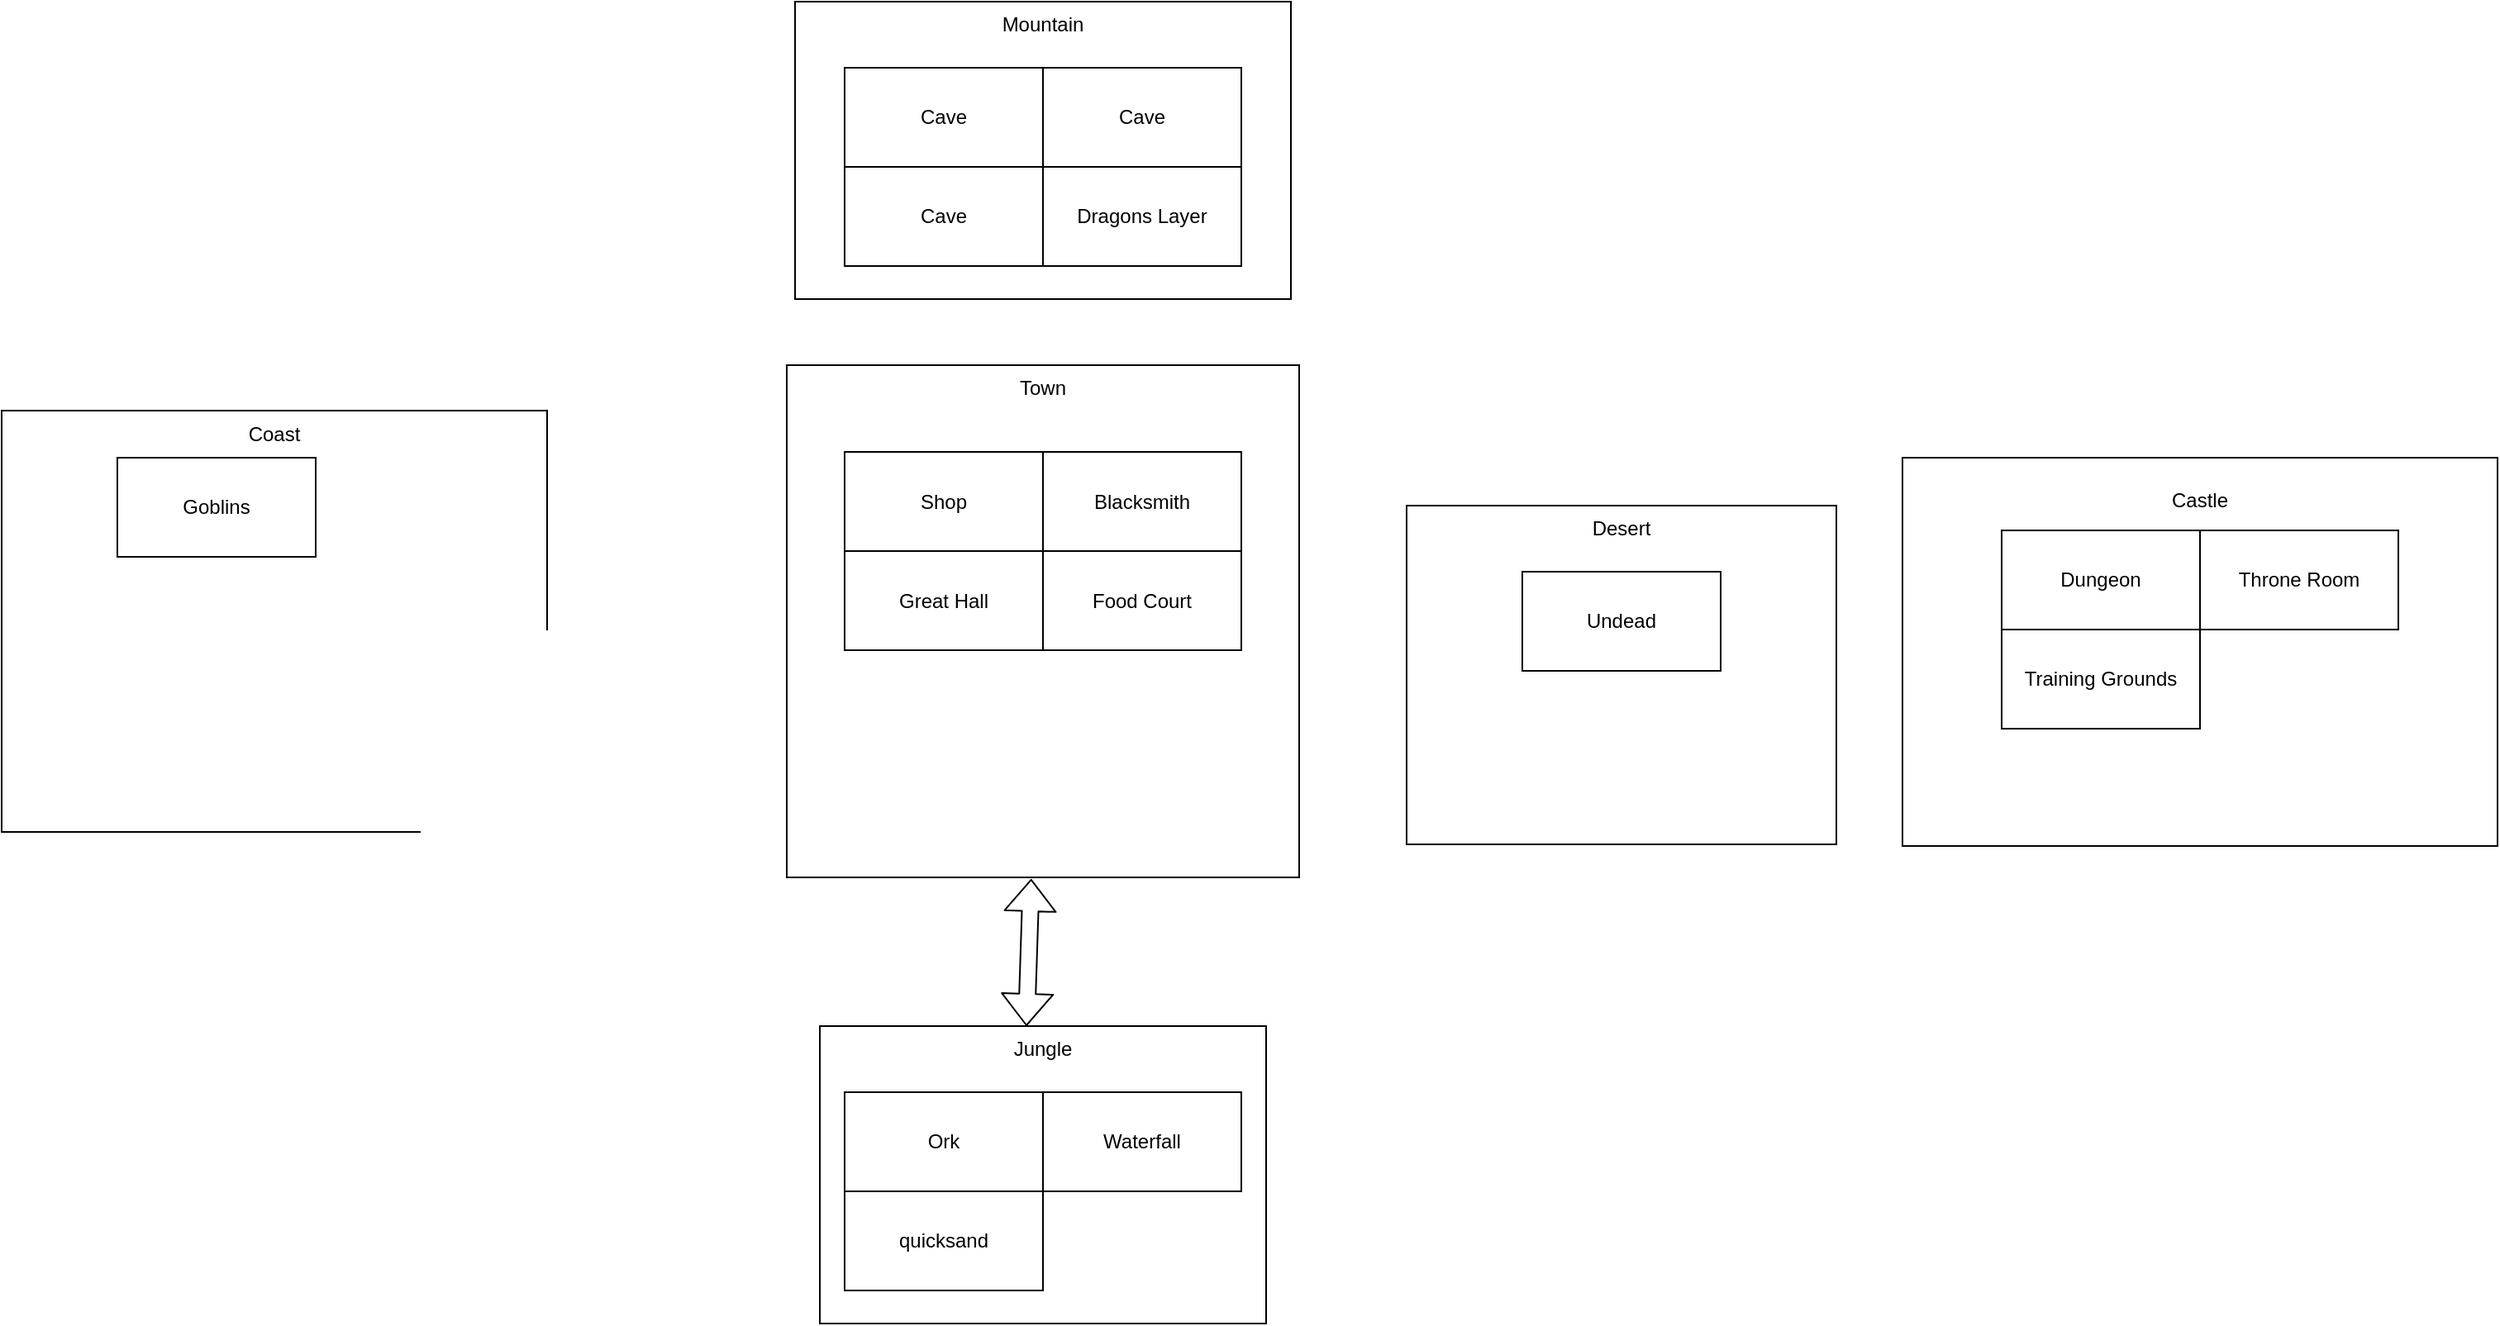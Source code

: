 <mxfile version="14.6.3" type="github">
  <diagram name="Page-1" id="e7e014a7-5840-1c2e-5031-d8a46d1fe8dd">
    <mxGraphModel dx="2835" dy="831" grid="1" gridSize="10" guides="1" tooltips="1" connect="1" arrows="1" fold="1" page="1" pageScale="1" pageWidth="1169" pageHeight="826" background="#ffffff" math="0" shadow="0">
      <root>
        <mxCell id="0" />
        <mxCell id="1" parent="0" />
        <mxCell id="jp0W_AMjc9p8NJVpgyGg-41" value="Town" style="whiteSpace=wrap;html=1;aspect=fixed;align=center;verticalAlign=top;" vertex="1" parent="1">
          <mxGeometry x="335" y="240" width="310" height="310" as="geometry" />
        </mxCell>
        <mxCell id="jp0W_AMjc9p8NJVpgyGg-43" value="Shop" style="rounded=0;whiteSpace=wrap;html=1;" vertex="1" parent="1">
          <mxGeometry x="370" y="292.5" width="120" height="60" as="geometry" />
        </mxCell>
        <mxCell id="jp0W_AMjc9p8NJVpgyGg-46" value="Blacksmith" style="rounded=0;whiteSpace=wrap;html=1;" vertex="1" parent="1">
          <mxGeometry x="490" y="292.5" width="120" height="60" as="geometry" />
        </mxCell>
        <mxCell id="jp0W_AMjc9p8NJVpgyGg-48" value="Great Hall" style="rounded=0;whiteSpace=wrap;html=1;" vertex="1" parent="1">
          <mxGeometry x="370" y="352.5" width="120" height="60" as="geometry" />
        </mxCell>
        <mxCell id="jp0W_AMjc9p8NJVpgyGg-50" value="Food Court" style="rounded=0;whiteSpace=wrap;html=1;" vertex="1" parent="1">
          <mxGeometry x="490" y="352.5" width="120" height="60" as="geometry" />
        </mxCell>
        <mxCell id="jp0W_AMjc9p8NJVpgyGg-52" style="edgeStyle=orthogonalEdgeStyle;rounded=0;orthogonalLoop=1;jettySize=auto;html=1;exitX=0.5;exitY=1;exitDx=0;exitDy=0;" edge="1" parent="1">
          <mxGeometry relative="1" as="geometry">
            <mxPoint x="550" y="382.5" as="sourcePoint" />
            <mxPoint x="550" y="382.5" as="targetPoint" />
          </mxGeometry>
        </mxCell>
        <mxCell id="jp0W_AMjc9p8NJVpgyGg-55" value="&lt;div align=&quot;center&quot;&gt;&lt;blockquote&gt;&lt;div&gt;Castle&lt;/div&gt;&lt;/blockquote&gt;&lt;/div&gt;" style="rounded=0;whiteSpace=wrap;html=1;align=center;labelPosition=center;verticalLabelPosition=middle;verticalAlign=top;" vertex="1" parent="1">
          <mxGeometry x="1010" y="296" width="360" height="235" as="geometry" />
        </mxCell>
        <mxCell id="jp0W_AMjc9p8NJVpgyGg-58" value="&lt;div&gt;Jungle&lt;/div&gt;" style="rounded=0;whiteSpace=wrap;html=1;align=center;verticalAlign=top;" vertex="1" parent="1">
          <mxGeometry x="355" y="640" width="270" height="180" as="geometry" />
        </mxCell>
        <mxCell id="jp0W_AMjc9p8NJVpgyGg-61" value="&lt;div&gt;Coast&lt;/div&gt;" style="rounded=0;whiteSpace=wrap;html=1;align=center;horizontal=1;verticalAlign=top;" vertex="1" parent="1">
          <mxGeometry x="-140" y="267.5" width="330" height="255" as="geometry" />
        </mxCell>
        <mxCell id="jp0W_AMjc9p8NJVpgyGg-63" value="Mountain" style="rounded=0;whiteSpace=wrap;html=1;verticalAlign=top;" vertex="1" parent="1">
          <mxGeometry x="340" y="20" width="300" height="180" as="geometry" />
        </mxCell>
        <mxCell id="jp0W_AMjc9p8NJVpgyGg-77" value="" style="edgeStyle=orthogonalEdgeStyle;rounded=0;orthogonalLoop=1;jettySize=auto;html=1;" edge="1" parent="1" source="jp0W_AMjc9p8NJVpgyGg-67" target="jp0W_AMjc9p8NJVpgyGg-76">
          <mxGeometry relative="1" as="geometry" />
        </mxCell>
        <mxCell id="jp0W_AMjc9p8NJVpgyGg-67" value="Cave" style="rounded=0;whiteSpace=wrap;html=1;" vertex="1" parent="1">
          <mxGeometry x="370" y="60" width="120" height="60" as="geometry" />
        </mxCell>
        <mxCell id="jp0W_AMjc9p8NJVpgyGg-68" value="Desert" style="rounded=0;whiteSpace=wrap;html=1;verticalAlign=top;" vertex="1" parent="1">
          <mxGeometry x="710" y="325" width="260" height="205" as="geometry" />
        </mxCell>
        <mxCell id="jp0W_AMjc9p8NJVpgyGg-71" value="Dungeon" style="rounded=0;whiteSpace=wrap;html=1;" vertex="1" parent="1">
          <mxGeometry x="1070" y="340" width="120" height="60" as="geometry" />
        </mxCell>
        <mxCell id="jp0W_AMjc9p8NJVpgyGg-75" value="Cave" style="rounded=0;whiteSpace=wrap;html=1;" vertex="1" parent="1">
          <mxGeometry x="490" y="60" width="120" height="60" as="geometry" />
        </mxCell>
        <mxCell id="jp0W_AMjc9p8NJVpgyGg-76" value="Cave" style="rounded=0;whiteSpace=wrap;html=1;" vertex="1" parent="1">
          <mxGeometry x="370" y="120" width="120" height="60" as="geometry" />
        </mxCell>
        <mxCell id="jp0W_AMjc9p8NJVpgyGg-78" value="Dragons Layer" style="rounded=0;whiteSpace=wrap;html=1;" vertex="1" parent="1">
          <mxGeometry x="490" y="120" width="120" height="60" as="geometry" />
        </mxCell>
        <mxCell id="jp0W_AMjc9p8NJVpgyGg-80" value="Throne Room" style="rounded=0;whiteSpace=wrap;html=1;align=center;" vertex="1" parent="1">
          <mxGeometry x="1190" y="340" width="120" height="60" as="geometry" />
        </mxCell>
        <mxCell id="jp0W_AMjc9p8NJVpgyGg-82" value="Undead" style="rounded=0;whiteSpace=wrap;html=1;align=center;" vertex="1" parent="1">
          <mxGeometry x="780" y="365" width="120" height="60" as="geometry" />
        </mxCell>
        <mxCell id="jp0W_AMjc9p8NJVpgyGg-86" value="" style="shape=flexArrow;endArrow=classic;startArrow=classic;html=1;entryX=0.477;entryY=1.003;entryDx=0;entryDy=0;entryPerimeter=0;" edge="1" parent="1" target="jp0W_AMjc9p8NJVpgyGg-41">
          <mxGeometry width="100" height="100" relative="1" as="geometry">
            <mxPoint x="480" y="640" as="sourcePoint" />
            <mxPoint x="580" y="540" as="targetPoint" />
          </mxGeometry>
        </mxCell>
        <mxCell id="jp0W_AMjc9p8NJVpgyGg-87" value="Ork" style="rounded=0;whiteSpace=wrap;html=1;align=center;" vertex="1" parent="1">
          <mxGeometry x="370" y="680" width="120" height="60" as="geometry" />
        </mxCell>
        <mxCell id="jp0W_AMjc9p8NJVpgyGg-90" value="Waterfall" style="rounded=0;whiteSpace=wrap;html=1;align=center;" vertex="1" parent="1">
          <mxGeometry x="490" y="680" width="120" height="60" as="geometry" />
        </mxCell>
        <mxCell id="jp0W_AMjc9p8NJVpgyGg-91" value="Training Grounds" style="rounded=0;whiteSpace=wrap;html=1;align=center;" vertex="1" parent="1">
          <mxGeometry x="1070" y="400" width="120" height="60" as="geometry" />
        </mxCell>
        <mxCell id="jp0W_AMjc9p8NJVpgyGg-92" value="quicksand" style="rounded=0;whiteSpace=wrap;html=1;align=center;" vertex="1" parent="1">
          <mxGeometry x="370" y="740" width="120" height="60" as="geometry" />
        </mxCell>
        <mxCell id="jp0W_AMjc9p8NJVpgyGg-95" value="Goblins" style="rounded=0;whiteSpace=wrap;html=1;align=center;" vertex="1" parent="1">
          <mxGeometry x="-70" y="296" width="120" height="60" as="geometry" />
        </mxCell>
      </root>
    </mxGraphModel>
  </diagram>
</mxfile>
